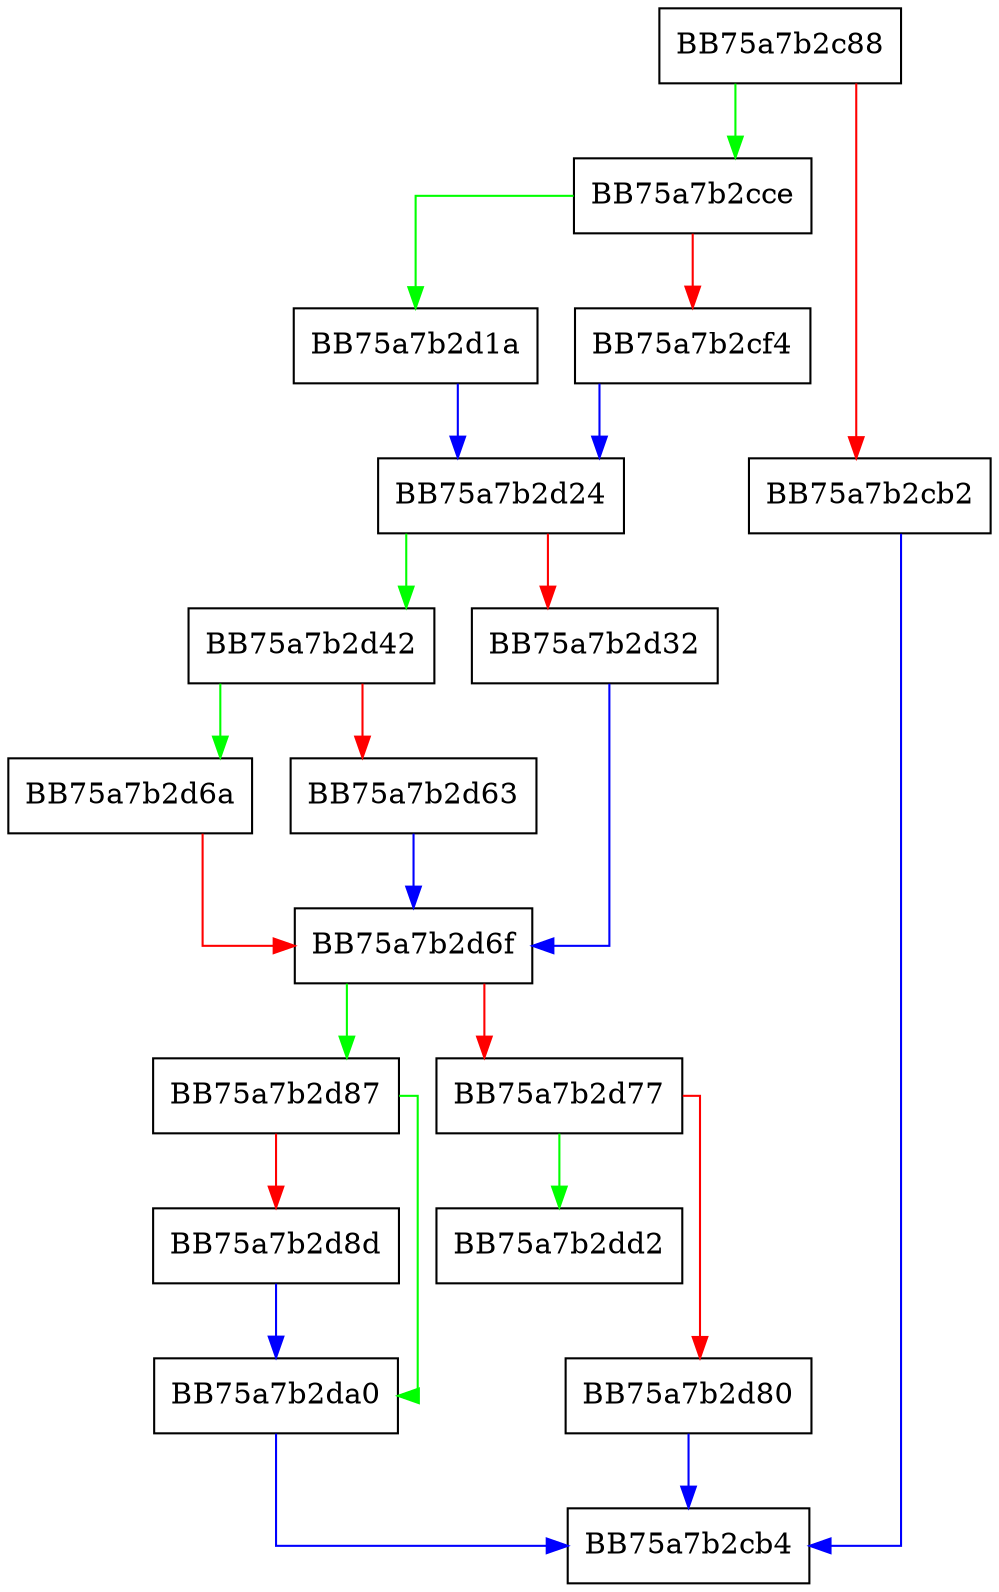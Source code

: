 digraph __RTDynamicCast {
  node [shape="box"];
  graph [splines=ortho];
  BB75a7b2c88 -> BB75a7b2cce [color="green"];
  BB75a7b2c88 -> BB75a7b2cb2 [color="red"];
  BB75a7b2cb2 -> BB75a7b2cb4 [color="blue"];
  BB75a7b2cce -> BB75a7b2d1a [color="green"];
  BB75a7b2cce -> BB75a7b2cf4 [color="red"];
  BB75a7b2cf4 -> BB75a7b2d24 [color="blue"];
  BB75a7b2d1a -> BB75a7b2d24 [color="blue"];
  BB75a7b2d24 -> BB75a7b2d42 [color="green"];
  BB75a7b2d24 -> BB75a7b2d32 [color="red"];
  BB75a7b2d32 -> BB75a7b2d6f [color="blue"];
  BB75a7b2d42 -> BB75a7b2d6a [color="green"];
  BB75a7b2d42 -> BB75a7b2d63 [color="red"];
  BB75a7b2d63 -> BB75a7b2d6f [color="blue"];
  BB75a7b2d6a -> BB75a7b2d6f [color="red"];
  BB75a7b2d6f -> BB75a7b2d87 [color="green"];
  BB75a7b2d6f -> BB75a7b2d77 [color="red"];
  BB75a7b2d77 -> BB75a7b2dd2 [color="green"];
  BB75a7b2d77 -> BB75a7b2d80 [color="red"];
  BB75a7b2d80 -> BB75a7b2cb4 [color="blue"];
  BB75a7b2d87 -> BB75a7b2da0 [color="green"];
  BB75a7b2d87 -> BB75a7b2d8d [color="red"];
  BB75a7b2d8d -> BB75a7b2da0 [color="blue"];
  BB75a7b2da0 -> BB75a7b2cb4 [color="blue"];
}